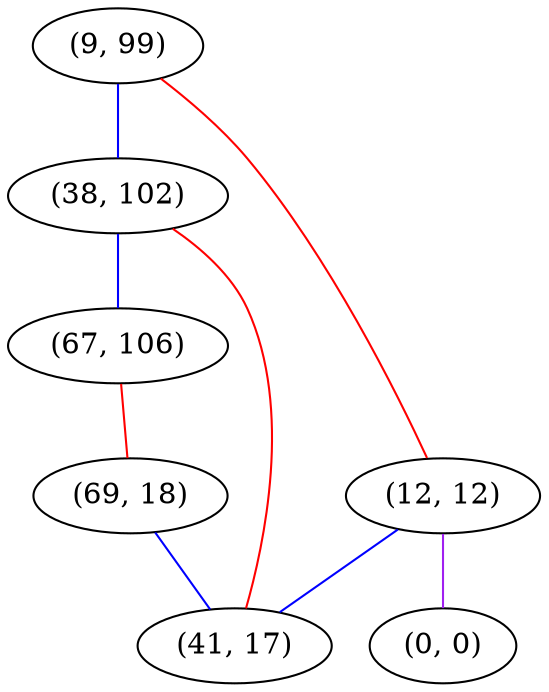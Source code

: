 graph "" {
"(9, 99)";
"(38, 102)";
"(67, 106)";
"(12, 12)";
"(69, 18)";
"(0, 0)";
"(41, 17)";
"(9, 99)" -- "(12, 12)"  [color=red, key=0, weight=1];
"(9, 99)" -- "(38, 102)"  [color=blue, key=0, weight=3];
"(38, 102)" -- "(67, 106)"  [color=blue, key=0, weight=3];
"(38, 102)" -- "(41, 17)"  [color=red, key=0, weight=1];
"(67, 106)" -- "(69, 18)"  [color=red, key=0, weight=1];
"(12, 12)" -- "(41, 17)"  [color=blue, key=0, weight=3];
"(12, 12)" -- "(0, 0)"  [color=purple, key=0, weight=4];
"(69, 18)" -- "(41, 17)"  [color=blue, key=0, weight=3];
}
